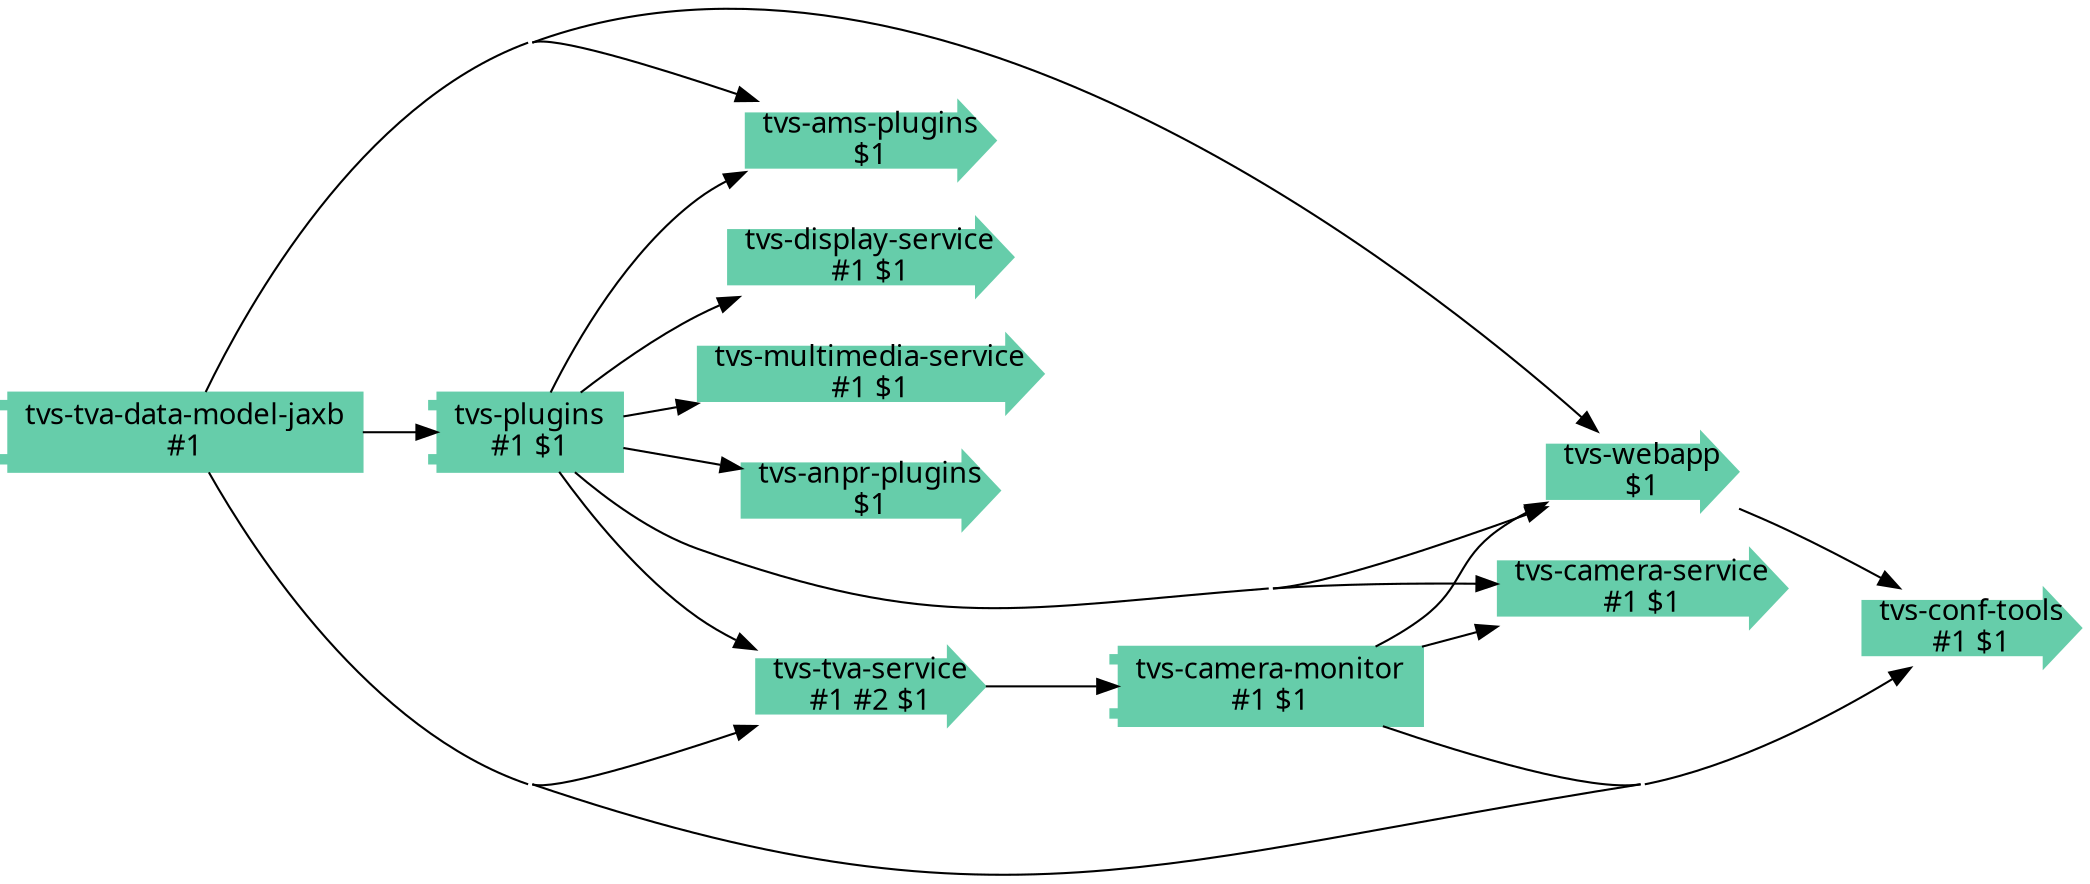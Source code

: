 // subgraph node: tvs-tva-data-model-jaxb
// subgraph edge: tvs-tva-data-model-jaxb->tvs-ams-plugins
// subgraph node: tvs-ams-plugins
// subgraph edge: tvs-tva-data-model-jaxb->tvs-conf-tools
// subgraph node: tvs-conf-tools
// subgraph edge: tvs-tva-data-model-jaxb->tvs-plugins
// subgraph node: tvs-plugins
// subgraph edge: tvs-plugins->tvs-ams-plugins
// subgraph edge: tvs-plugins->tvs-anpr-plugins
// subgraph node: tvs-anpr-plugins
// subgraph edge: tvs-plugins->tvs-camera-service
// subgraph node: tvs-camera-service
// subgraph edge: tvs-plugins->tvs-display-service
// subgraph node: tvs-display-service
// subgraph edge: tvs-plugins->tvs-multimedia-service
// subgraph node: tvs-multimedia-service
// subgraph edge: tvs-plugins->tvs-tva-service
// subgraph node: tvs-tva-service
// subgraph edge: tvs-tva-service->tvs-camera-monitor
// subgraph node: tvs-camera-monitor
// subgraph edge: tvs-camera-monitor->tvs-camera-service
// subgraph edge: tvs-camera-monitor->tvs-conf-tools
// subgraph edge: tvs-camera-monitor->tvs-webapp
// subgraph node: tvs-webapp
// subgraph edge: tvs-webapp->tvs-conf-tools
// subgraph edge: tvs-plugins->tvs-webapp
// subgraph edge: tvs-tva-data-model-jaxb->tvs-tva-service
// subgraph edge: tvs-tva-data-model-jaxb->tvs-webapp
digraph gvpr_result {
	graph [bgcolor=transparent,
		concentrate=true,
		fontname=Handlee,
		forcelabels=true,
		overlap=false,
		rankdir=LR
	];
	node [fontname=Handlee,
		shape=component
	];
	edge [fontname=Handlee];
	"tvs-ams-plugins"	[color=aquamarine3,
		label="tvs-ams-plugins\n$1",
		shape=rarrow,
		style=filled];
	"tvs-anpr-plugins"	[color=aquamarine3,
		label="tvs-anpr-plugins\n$1",
		shape=rarrow,
		style=filled];
	"tvs-camera-monitor"	[color=aquamarine3,
		label="tvs-camera-monitor\n#1 $1",
		style=filled];
	"tvs-camera-service"	[color=aquamarine3,
		label="tvs-camera-service\n#1 $1",
		shape=rarrow,
		style=filled];
	"tvs-camera-monitor" -> "tvs-camera-service";
	"tvs-conf-tools"	[color=aquamarine3,
		label="tvs-conf-tools\n#1 $1",
		shape=rarrow,
		style=filled];
	"tvs-camera-monitor" -> "tvs-conf-tools";
	"tvs-webapp"	[color=aquamarine3,
		label="tvs-webapp\n$1",
		shape=rarrow,
		style=filled];
	"tvs-camera-monitor" -> "tvs-webapp";
	"tvs-display-service"	[color=aquamarine3,
		label="tvs-display-service\n#1 $1",
		shape=rarrow,
		style=filled];
	"tvs-multimedia-service"	[color=aquamarine3,
		label="tvs-multimedia-service\n#1 $1",
		shape=rarrow,
		style=filled];
	"tvs-plugins"	[color=aquamarine3,
		label="tvs-plugins\n#1 $1",
		style=filled];
	"tvs-plugins" -> "tvs-ams-plugins";
	"tvs-plugins" -> "tvs-anpr-plugins";
	"tvs-plugins" -> "tvs-camera-service";
	"tvs-plugins" -> "tvs-display-service";
	"tvs-plugins" -> "tvs-multimedia-service";
	"tvs-tva-service"	[color=aquamarine3,
		label="tvs-tva-service\n#1 #2 $1",
		shape=rarrow,
		style=filled];
	"tvs-plugins" -> "tvs-tva-service";
	"tvs-plugins" -> "tvs-webapp";
	"tvs-tva-data-model-jaxb"	[color=aquamarine3,
		label="tvs-tva-data-model-jaxb\n#1",
		style=filled];
	"tvs-tva-data-model-jaxb" -> "tvs-ams-plugins";
	"tvs-tva-data-model-jaxb" -> "tvs-conf-tools";
	"tvs-tva-data-model-jaxb" -> "tvs-plugins";
	"tvs-tva-data-model-jaxb" -> "tvs-tva-service";
	"tvs-tva-data-model-jaxb" -> "tvs-webapp";
	"tvs-tva-service" -> "tvs-camera-monitor";
	"tvs-webapp" -> "tvs-conf-tools";
}
